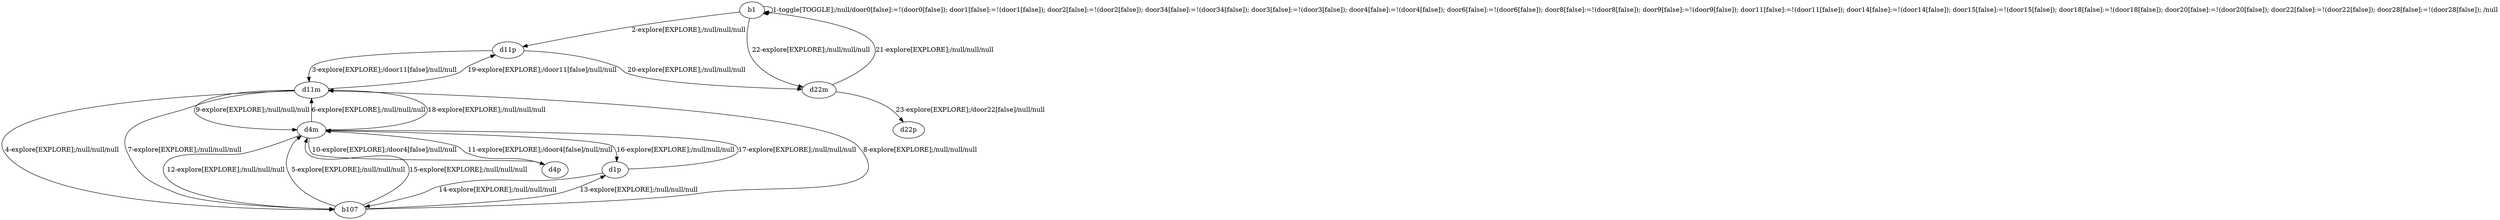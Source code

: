 # Total number of goals covered by this test: 1
# d4p --> d4m

digraph g {
"b1" -> "b1" [label = "1-toggle[TOGGLE];/null/door0[false]:=!(door0[false]); door1[false]:=!(door1[false]); door2[false]:=!(door2[false]); door34[false]:=!(door34[false]); door3[false]:=!(door3[false]); door4[false]:=!(door4[false]); door6[false]:=!(door6[false]); door8[false]:=!(door8[false]); door9[false]:=!(door9[false]); door11[false]:=!(door11[false]); door14[false]:=!(door14[false]); door15[false]:=!(door15[false]); door18[false]:=!(door18[false]); door20[false]:=!(door20[false]); door22[false]:=!(door22[false]); door28[false]:=!(door28[false]); /null"];
"b1" -> "d11p" [label = "2-explore[EXPLORE];/null/null/null"];
"d11p" -> "d11m" [label = "3-explore[EXPLORE];/door11[false]/null/null"];
"d11m" -> "b107" [label = "4-explore[EXPLORE];/null/null/null"];
"b107" -> "d4m" [label = "5-explore[EXPLORE];/null/null/null"];
"d4m" -> "d11m" [label = "6-explore[EXPLORE];/null/null/null"];
"d11m" -> "b107" [label = "7-explore[EXPLORE];/null/null/null"];
"b107" -> "d11m" [label = "8-explore[EXPLORE];/null/null/null"];
"d11m" -> "d4m" [label = "9-explore[EXPLORE];/null/null/null"];
"d4m" -> "d4p" [label = "10-explore[EXPLORE];/door4[false]/null/null"];
"d4p" -> "d4m" [label = "11-explore[EXPLORE];/door4[false]/null/null"];
"d4m" -> "b107" [label = "12-explore[EXPLORE];/null/null/null"];
"b107" -> "d1p" [label = "13-explore[EXPLORE];/null/null/null"];
"d1p" -> "b107" [label = "14-explore[EXPLORE];/null/null/null"];
"b107" -> "d4m" [label = "15-explore[EXPLORE];/null/null/null"];
"d4m" -> "d1p" [label = "16-explore[EXPLORE];/null/null/null"];
"d1p" -> "d4m" [label = "17-explore[EXPLORE];/null/null/null"];
"d4m" -> "d11m" [label = "18-explore[EXPLORE];/null/null/null"];
"d11m" -> "d11p" [label = "19-explore[EXPLORE];/door11[false]/null/null"];
"d11p" -> "d22m" [label = "20-explore[EXPLORE];/null/null/null"];
"d22m" -> "b1" [label = "21-explore[EXPLORE];/null/null/null"];
"b1" -> "d22m" [label = "22-explore[EXPLORE];/null/null/null"];
"d22m" -> "d22p" [label = "23-explore[EXPLORE];/door22[false]/null/null"];
}